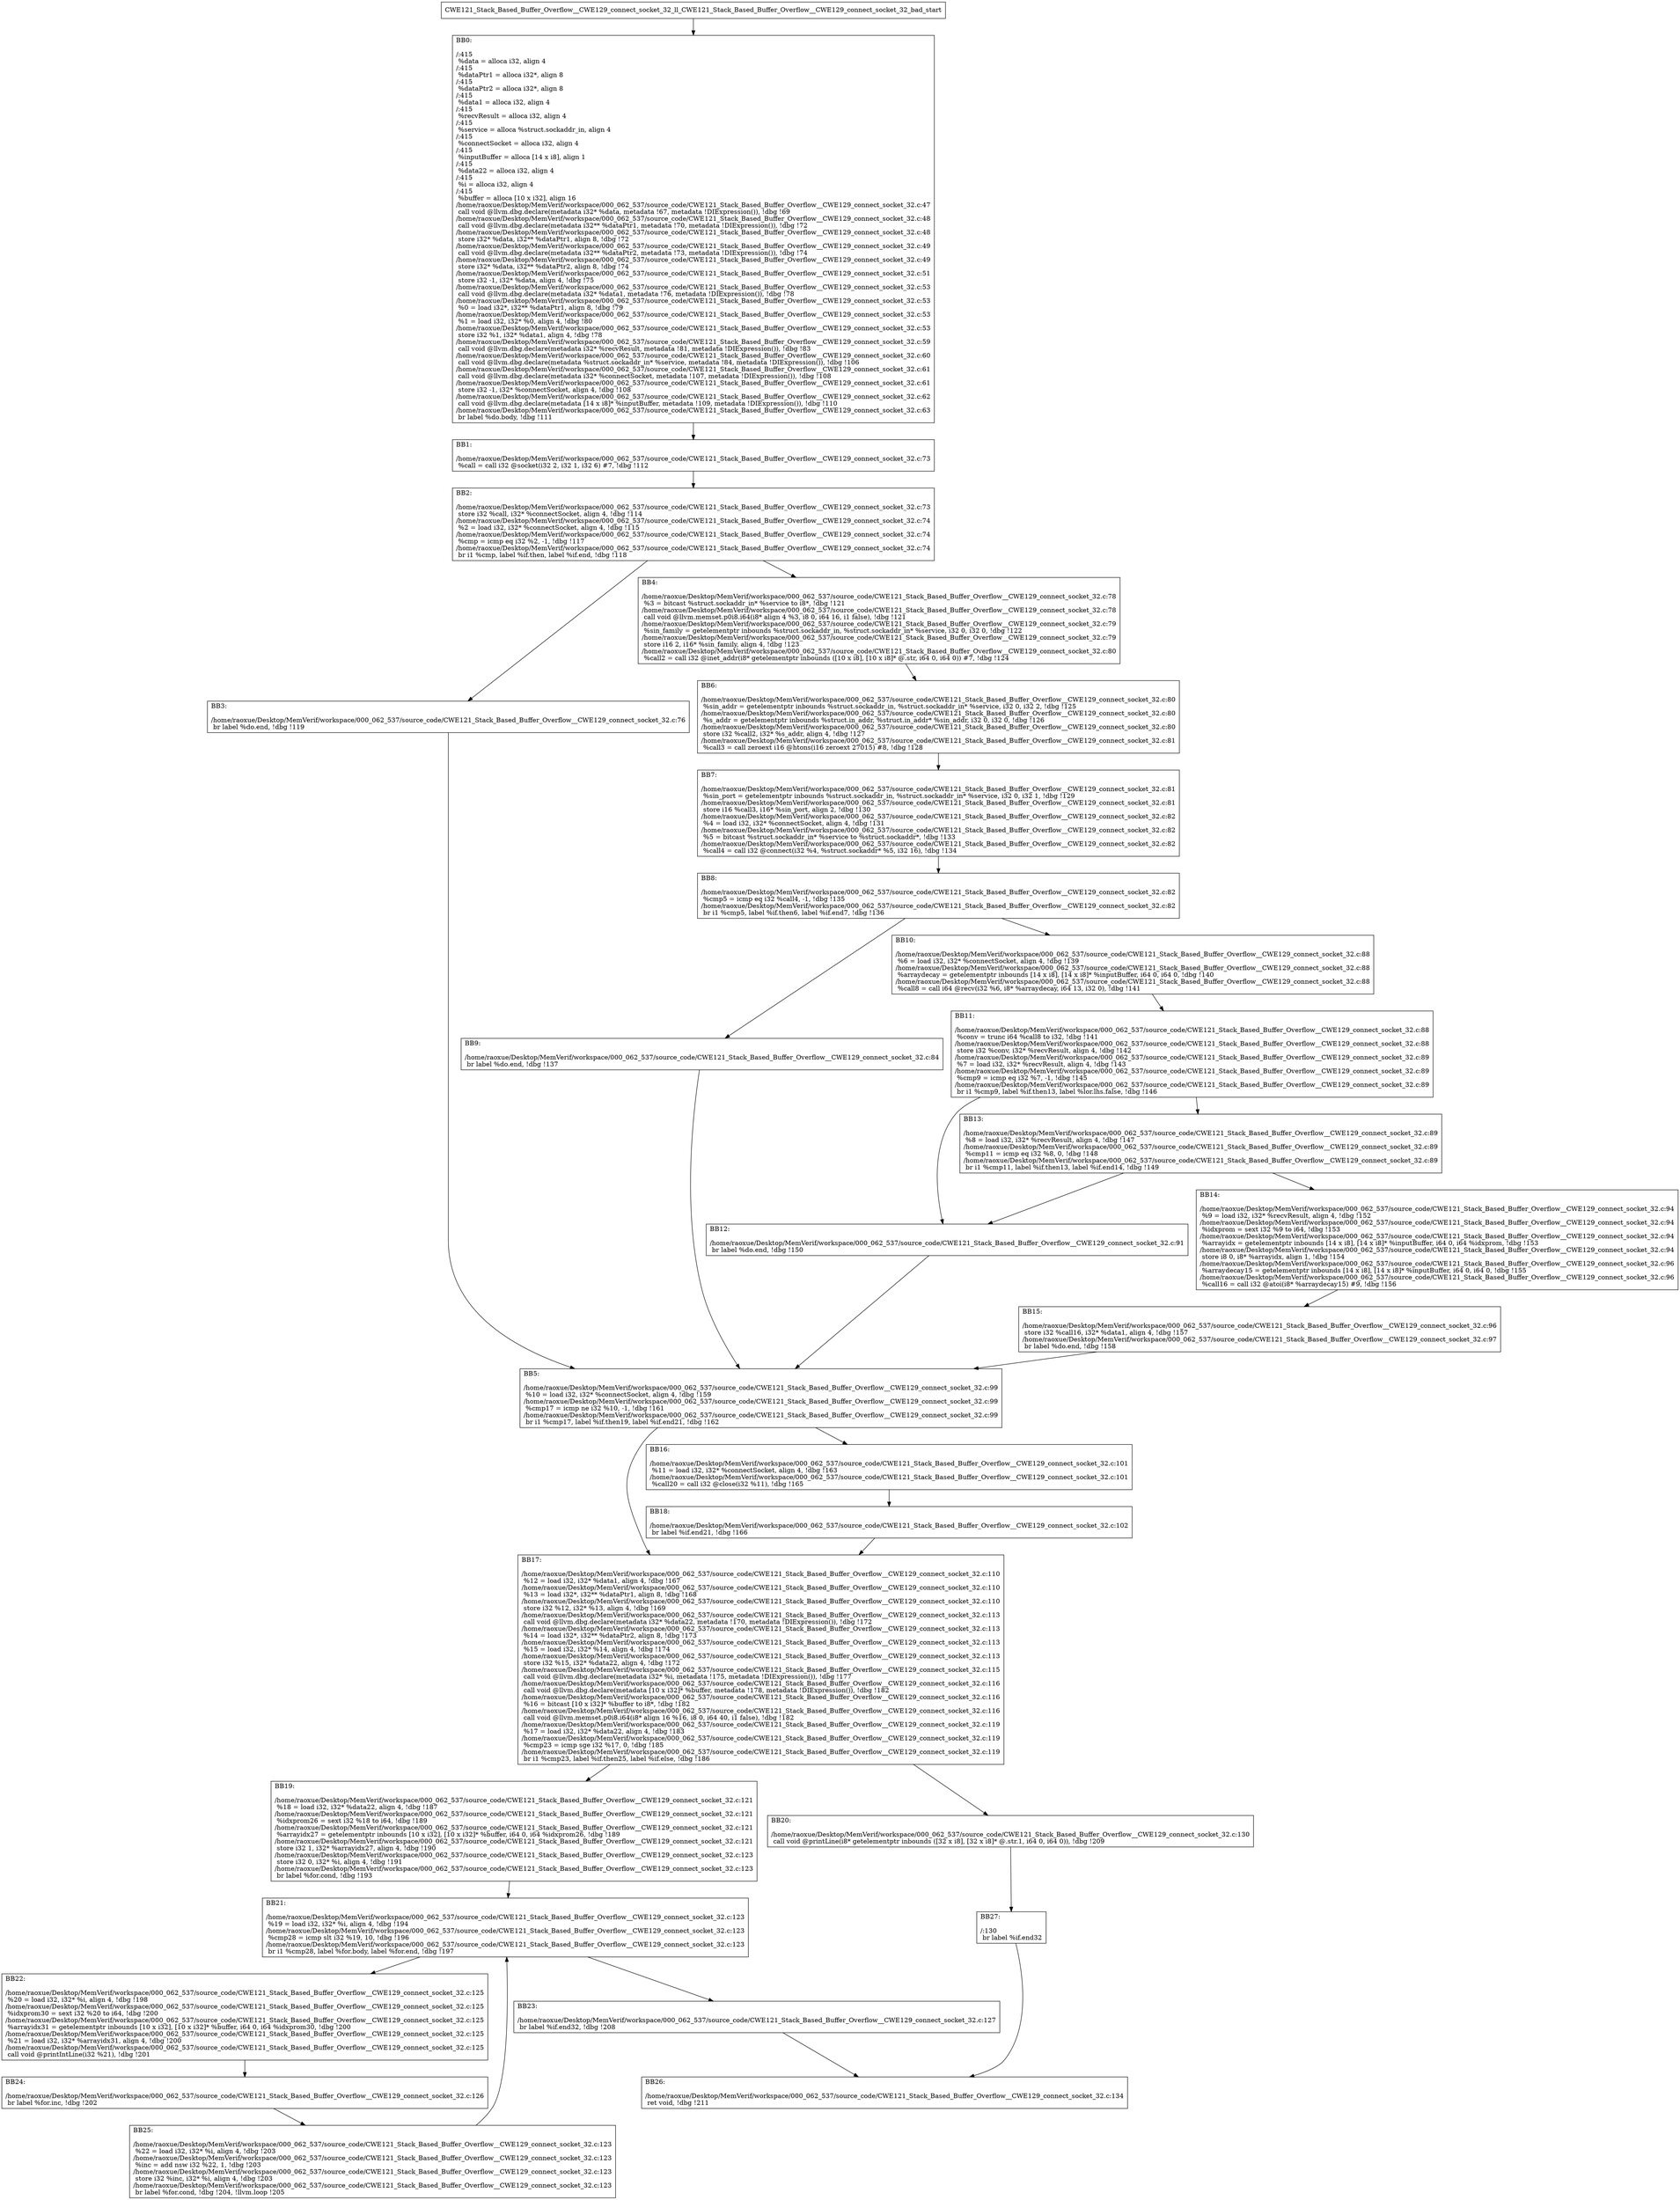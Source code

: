 digraph "CFG for'CWE121_Stack_Based_Buffer_Overflow__CWE129_connect_socket_32_ll_CWE121_Stack_Based_Buffer_Overflow__CWE129_connect_socket_32_bad' function" {
	BBCWE121_Stack_Based_Buffer_Overflow__CWE129_connect_socket_32_ll_CWE121_Stack_Based_Buffer_Overflow__CWE129_connect_socket_32_bad_start[shape=record,label="{CWE121_Stack_Based_Buffer_Overflow__CWE129_connect_socket_32_ll_CWE121_Stack_Based_Buffer_Overflow__CWE129_connect_socket_32_bad_start}"];
	BBCWE121_Stack_Based_Buffer_Overflow__CWE129_connect_socket_32_ll_CWE121_Stack_Based_Buffer_Overflow__CWE129_connect_socket_32_bad_start-> CWE121_Stack_Based_Buffer_Overflow__CWE129_connect_socket_32_ll_CWE121_Stack_Based_Buffer_Overflow__CWE129_connect_socket_32_badBB0;
	CWE121_Stack_Based_Buffer_Overflow__CWE129_connect_socket_32_ll_CWE121_Stack_Based_Buffer_Overflow__CWE129_connect_socket_32_badBB0 [shape=record, label="{BB0:\l\l/:415\l
  %data = alloca i32, align 4\l
/:415\l
  %dataPtr1 = alloca i32*, align 8\l
/:415\l
  %dataPtr2 = alloca i32*, align 8\l
/:415\l
  %data1 = alloca i32, align 4\l
/:415\l
  %recvResult = alloca i32, align 4\l
/:415\l
  %service = alloca %struct.sockaddr_in, align 4\l
/:415\l
  %connectSocket = alloca i32, align 4\l
/:415\l
  %inputBuffer = alloca [14 x i8], align 1\l
/:415\l
  %data22 = alloca i32, align 4\l
/:415\l
  %i = alloca i32, align 4\l
/:415\l
  %buffer = alloca [10 x i32], align 16\l
/home/raoxue/Desktop/MemVerif/workspace/000_062_537/source_code/CWE121_Stack_Based_Buffer_Overflow__CWE129_connect_socket_32.c:47\l
  call void @llvm.dbg.declare(metadata i32* %data, metadata !67, metadata !DIExpression()), !dbg !69\l
/home/raoxue/Desktop/MemVerif/workspace/000_062_537/source_code/CWE121_Stack_Based_Buffer_Overflow__CWE129_connect_socket_32.c:48\l
  call void @llvm.dbg.declare(metadata i32** %dataPtr1, metadata !70, metadata !DIExpression()), !dbg !72\l
/home/raoxue/Desktop/MemVerif/workspace/000_062_537/source_code/CWE121_Stack_Based_Buffer_Overflow__CWE129_connect_socket_32.c:48\l
  store i32* %data, i32** %dataPtr1, align 8, !dbg !72\l
/home/raoxue/Desktop/MemVerif/workspace/000_062_537/source_code/CWE121_Stack_Based_Buffer_Overflow__CWE129_connect_socket_32.c:49\l
  call void @llvm.dbg.declare(metadata i32** %dataPtr2, metadata !73, metadata !DIExpression()), !dbg !74\l
/home/raoxue/Desktop/MemVerif/workspace/000_062_537/source_code/CWE121_Stack_Based_Buffer_Overflow__CWE129_connect_socket_32.c:49\l
  store i32* %data, i32** %dataPtr2, align 8, !dbg !74\l
/home/raoxue/Desktop/MemVerif/workspace/000_062_537/source_code/CWE121_Stack_Based_Buffer_Overflow__CWE129_connect_socket_32.c:51\l
  store i32 -1, i32* %data, align 4, !dbg !75\l
/home/raoxue/Desktop/MemVerif/workspace/000_062_537/source_code/CWE121_Stack_Based_Buffer_Overflow__CWE129_connect_socket_32.c:53\l
  call void @llvm.dbg.declare(metadata i32* %data1, metadata !76, metadata !DIExpression()), !dbg !78\l
/home/raoxue/Desktop/MemVerif/workspace/000_062_537/source_code/CWE121_Stack_Based_Buffer_Overflow__CWE129_connect_socket_32.c:53\l
  %0 = load i32*, i32** %dataPtr1, align 8, !dbg !79\l
/home/raoxue/Desktop/MemVerif/workspace/000_062_537/source_code/CWE121_Stack_Based_Buffer_Overflow__CWE129_connect_socket_32.c:53\l
  %1 = load i32, i32* %0, align 4, !dbg !80\l
/home/raoxue/Desktop/MemVerif/workspace/000_062_537/source_code/CWE121_Stack_Based_Buffer_Overflow__CWE129_connect_socket_32.c:53\l
  store i32 %1, i32* %data1, align 4, !dbg !78\l
/home/raoxue/Desktop/MemVerif/workspace/000_062_537/source_code/CWE121_Stack_Based_Buffer_Overflow__CWE129_connect_socket_32.c:59\l
  call void @llvm.dbg.declare(metadata i32* %recvResult, metadata !81, metadata !DIExpression()), !dbg !83\l
/home/raoxue/Desktop/MemVerif/workspace/000_062_537/source_code/CWE121_Stack_Based_Buffer_Overflow__CWE129_connect_socket_32.c:60\l
  call void @llvm.dbg.declare(metadata %struct.sockaddr_in* %service, metadata !84, metadata !DIExpression()), !dbg !106\l
/home/raoxue/Desktop/MemVerif/workspace/000_062_537/source_code/CWE121_Stack_Based_Buffer_Overflow__CWE129_connect_socket_32.c:61\l
  call void @llvm.dbg.declare(metadata i32* %connectSocket, metadata !107, metadata !DIExpression()), !dbg !108\l
/home/raoxue/Desktop/MemVerif/workspace/000_062_537/source_code/CWE121_Stack_Based_Buffer_Overflow__CWE129_connect_socket_32.c:61\l
  store i32 -1, i32* %connectSocket, align 4, !dbg !108\l
/home/raoxue/Desktop/MemVerif/workspace/000_062_537/source_code/CWE121_Stack_Based_Buffer_Overflow__CWE129_connect_socket_32.c:62\l
  call void @llvm.dbg.declare(metadata [14 x i8]* %inputBuffer, metadata !109, metadata !DIExpression()), !dbg !110\l
/home/raoxue/Desktop/MemVerif/workspace/000_062_537/source_code/CWE121_Stack_Based_Buffer_Overflow__CWE129_connect_socket_32.c:63\l
  br label %do.body, !dbg !111\l
}"];
	CWE121_Stack_Based_Buffer_Overflow__CWE129_connect_socket_32_ll_CWE121_Stack_Based_Buffer_Overflow__CWE129_connect_socket_32_badBB0-> CWE121_Stack_Based_Buffer_Overflow__CWE129_connect_socket_32_ll_CWE121_Stack_Based_Buffer_Overflow__CWE129_connect_socket_32_badBB1;
	CWE121_Stack_Based_Buffer_Overflow__CWE129_connect_socket_32_ll_CWE121_Stack_Based_Buffer_Overflow__CWE129_connect_socket_32_badBB1 [shape=record, label="{BB1:\l\l/home/raoxue/Desktop/MemVerif/workspace/000_062_537/source_code/CWE121_Stack_Based_Buffer_Overflow__CWE129_connect_socket_32.c:73\l
  %call = call i32 @socket(i32 2, i32 1, i32 6) #7, !dbg !112\l
}"];
	CWE121_Stack_Based_Buffer_Overflow__CWE129_connect_socket_32_ll_CWE121_Stack_Based_Buffer_Overflow__CWE129_connect_socket_32_badBB1-> CWE121_Stack_Based_Buffer_Overflow__CWE129_connect_socket_32_ll_CWE121_Stack_Based_Buffer_Overflow__CWE129_connect_socket_32_badBB2;
	CWE121_Stack_Based_Buffer_Overflow__CWE129_connect_socket_32_ll_CWE121_Stack_Based_Buffer_Overflow__CWE129_connect_socket_32_badBB2 [shape=record, label="{BB2:\l\l/home/raoxue/Desktop/MemVerif/workspace/000_062_537/source_code/CWE121_Stack_Based_Buffer_Overflow__CWE129_connect_socket_32.c:73\l
  store i32 %call, i32* %connectSocket, align 4, !dbg !114\l
/home/raoxue/Desktop/MemVerif/workspace/000_062_537/source_code/CWE121_Stack_Based_Buffer_Overflow__CWE129_connect_socket_32.c:74\l
  %2 = load i32, i32* %connectSocket, align 4, !dbg !115\l
/home/raoxue/Desktop/MemVerif/workspace/000_062_537/source_code/CWE121_Stack_Based_Buffer_Overflow__CWE129_connect_socket_32.c:74\l
  %cmp = icmp eq i32 %2, -1, !dbg !117\l
/home/raoxue/Desktop/MemVerif/workspace/000_062_537/source_code/CWE121_Stack_Based_Buffer_Overflow__CWE129_connect_socket_32.c:74\l
  br i1 %cmp, label %if.then, label %if.end, !dbg !118\l
}"];
	CWE121_Stack_Based_Buffer_Overflow__CWE129_connect_socket_32_ll_CWE121_Stack_Based_Buffer_Overflow__CWE129_connect_socket_32_badBB2-> CWE121_Stack_Based_Buffer_Overflow__CWE129_connect_socket_32_ll_CWE121_Stack_Based_Buffer_Overflow__CWE129_connect_socket_32_badBB3;
	CWE121_Stack_Based_Buffer_Overflow__CWE129_connect_socket_32_ll_CWE121_Stack_Based_Buffer_Overflow__CWE129_connect_socket_32_badBB2-> CWE121_Stack_Based_Buffer_Overflow__CWE129_connect_socket_32_ll_CWE121_Stack_Based_Buffer_Overflow__CWE129_connect_socket_32_badBB4;
	CWE121_Stack_Based_Buffer_Overflow__CWE129_connect_socket_32_ll_CWE121_Stack_Based_Buffer_Overflow__CWE129_connect_socket_32_badBB3 [shape=record, label="{BB3:\l\l/home/raoxue/Desktop/MemVerif/workspace/000_062_537/source_code/CWE121_Stack_Based_Buffer_Overflow__CWE129_connect_socket_32.c:76\l
  br label %do.end, !dbg !119\l
}"];
	CWE121_Stack_Based_Buffer_Overflow__CWE129_connect_socket_32_ll_CWE121_Stack_Based_Buffer_Overflow__CWE129_connect_socket_32_badBB3-> CWE121_Stack_Based_Buffer_Overflow__CWE129_connect_socket_32_ll_CWE121_Stack_Based_Buffer_Overflow__CWE129_connect_socket_32_badBB5;
	CWE121_Stack_Based_Buffer_Overflow__CWE129_connect_socket_32_ll_CWE121_Stack_Based_Buffer_Overflow__CWE129_connect_socket_32_badBB4 [shape=record, label="{BB4:\l\l/home/raoxue/Desktop/MemVerif/workspace/000_062_537/source_code/CWE121_Stack_Based_Buffer_Overflow__CWE129_connect_socket_32.c:78\l
  %3 = bitcast %struct.sockaddr_in* %service to i8*, !dbg !121\l
/home/raoxue/Desktop/MemVerif/workspace/000_062_537/source_code/CWE121_Stack_Based_Buffer_Overflow__CWE129_connect_socket_32.c:78\l
  call void @llvm.memset.p0i8.i64(i8* align 4 %3, i8 0, i64 16, i1 false), !dbg !121\l
/home/raoxue/Desktop/MemVerif/workspace/000_062_537/source_code/CWE121_Stack_Based_Buffer_Overflow__CWE129_connect_socket_32.c:79\l
  %sin_family = getelementptr inbounds %struct.sockaddr_in, %struct.sockaddr_in* %service, i32 0, i32 0, !dbg !122\l
/home/raoxue/Desktop/MemVerif/workspace/000_062_537/source_code/CWE121_Stack_Based_Buffer_Overflow__CWE129_connect_socket_32.c:79\l
  store i16 2, i16* %sin_family, align 4, !dbg !123\l
/home/raoxue/Desktop/MemVerif/workspace/000_062_537/source_code/CWE121_Stack_Based_Buffer_Overflow__CWE129_connect_socket_32.c:80\l
  %call2 = call i32 @inet_addr(i8* getelementptr inbounds ([10 x i8], [10 x i8]* @.str, i64 0, i64 0)) #7, !dbg !124\l
}"];
	CWE121_Stack_Based_Buffer_Overflow__CWE129_connect_socket_32_ll_CWE121_Stack_Based_Buffer_Overflow__CWE129_connect_socket_32_badBB4-> CWE121_Stack_Based_Buffer_Overflow__CWE129_connect_socket_32_ll_CWE121_Stack_Based_Buffer_Overflow__CWE129_connect_socket_32_badBB6;
	CWE121_Stack_Based_Buffer_Overflow__CWE129_connect_socket_32_ll_CWE121_Stack_Based_Buffer_Overflow__CWE129_connect_socket_32_badBB6 [shape=record, label="{BB6:\l\l/home/raoxue/Desktop/MemVerif/workspace/000_062_537/source_code/CWE121_Stack_Based_Buffer_Overflow__CWE129_connect_socket_32.c:80\l
  %sin_addr = getelementptr inbounds %struct.sockaddr_in, %struct.sockaddr_in* %service, i32 0, i32 2, !dbg !125\l
/home/raoxue/Desktop/MemVerif/workspace/000_062_537/source_code/CWE121_Stack_Based_Buffer_Overflow__CWE129_connect_socket_32.c:80\l
  %s_addr = getelementptr inbounds %struct.in_addr, %struct.in_addr* %sin_addr, i32 0, i32 0, !dbg !126\l
/home/raoxue/Desktop/MemVerif/workspace/000_062_537/source_code/CWE121_Stack_Based_Buffer_Overflow__CWE129_connect_socket_32.c:80\l
  store i32 %call2, i32* %s_addr, align 4, !dbg !127\l
/home/raoxue/Desktop/MemVerif/workspace/000_062_537/source_code/CWE121_Stack_Based_Buffer_Overflow__CWE129_connect_socket_32.c:81\l
  %call3 = call zeroext i16 @htons(i16 zeroext 27015) #8, !dbg !128\l
}"];
	CWE121_Stack_Based_Buffer_Overflow__CWE129_connect_socket_32_ll_CWE121_Stack_Based_Buffer_Overflow__CWE129_connect_socket_32_badBB6-> CWE121_Stack_Based_Buffer_Overflow__CWE129_connect_socket_32_ll_CWE121_Stack_Based_Buffer_Overflow__CWE129_connect_socket_32_badBB7;
	CWE121_Stack_Based_Buffer_Overflow__CWE129_connect_socket_32_ll_CWE121_Stack_Based_Buffer_Overflow__CWE129_connect_socket_32_badBB7 [shape=record, label="{BB7:\l\l/home/raoxue/Desktop/MemVerif/workspace/000_062_537/source_code/CWE121_Stack_Based_Buffer_Overflow__CWE129_connect_socket_32.c:81\l
  %sin_port = getelementptr inbounds %struct.sockaddr_in, %struct.sockaddr_in* %service, i32 0, i32 1, !dbg !129\l
/home/raoxue/Desktop/MemVerif/workspace/000_062_537/source_code/CWE121_Stack_Based_Buffer_Overflow__CWE129_connect_socket_32.c:81\l
  store i16 %call3, i16* %sin_port, align 2, !dbg !130\l
/home/raoxue/Desktop/MemVerif/workspace/000_062_537/source_code/CWE121_Stack_Based_Buffer_Overflow__CWE129_connect_socket_32.c:82\l
  %4 = load i32, i32* %connectSocket, align 4, !dbg !131\l
/home/raoxue/Desktop/MemVerif/workspace/000_062_537/source_code/CWE121_Stack_Based_Buffer_Overflow__CWE129_connect_socket_32.c:82\l
  %5 = bitcast %struct.sockaddr_in* %service to %struct.sockaddr*, !dbg !133\l
/home/raoxue/Desktop/MemVerif/workspace/000_062_537/source_code/CWE121_Stack_Based_Buffer_Overflow__CWE129_connect_socket_32.c:82\l
  %call4 = call i32 @connect(i32 %4, %struct.sockaddr* %5, i32 16), !dbg !134\l
}"];
	CWE121_Stack_Based_Buffer_Overflow__CWE129_connect_socket_32_ll_CWE121_Stack_Based_Buffer_Overflow__CWE129_connect_socket_32_badBB7-> CWE121_Stack_Based_Buffer_Overflow__CWE129_connect_socket_32_ll_CWE121_Stack_Based_Buffer_Overflow__CWE129_connect_socket_32_badBB8;
	CWE121_Stack_Based_Buffer_Overflow__CWE129_connect_socket_32_ll_CWE121_Stack_Based_Buffer_Overflow__CWE129_connect_socket_32_badBB8 [shape=record, label="{BB8:\l\l/home/raoxue/Desktop/MemVerif/workspace/000_062_537/source_code/CWE121_Stack_Based_Buffer_Overflow__CWE129_connect_socket_32.c:82\l
  %cmp5 = icmp eq i32 %call4, -1, !dbg !135\l
/home/raoxue/Desktop/MemVerif/workspace/000_062_537/source_code/CWE121_Stack_Based_Buffer_Overflow__CWE129_connect_socket_32.c:82\l
  br i1 %cmp5, label %if.then6, label %if.end7, !dbg !136\l
}"];
	CWE121_Stack_Based_Buffer_Overflow__CWE129_connect_socket_32_ll_CWE121_Stack_Based_Buffer_Overflow__CWE129_connect_socket_32_badBB8-> CWE121_Stack_Based_Buffer_Overflow__CWE129_connect_socket_32_ll_CWE121_Stack_Based_Buffer_Overflow__CWE129_connect_socket_32_badBB9;
	CWE121_Stack_Based_Buffer_Overflow__CWE129_connect_socket_32_ll_CWE121_Stack_Based_Buffer_Overflow__CWE129_connect_socket_32_badBB8-> CWE121_Stack_Based_Buffer_Overflow__CWE129_connect_socket_32_ll_CWE121_Stack_Based_Buffer_Overflow__CWE129_connect_socket_32_badBB10;
	CWE121_Stack_Based_Buffer_Overflow__CWE129_connect_socket_32_ll_CWE121_Stack_Based_Buffer_Overflow__CWE129_connect_socket_32_badBB9 [shape=record, label="{BB9:\l\l/home/raoxue/Desktop/MemVerif/workspace/000_062_537/source_code/CWE121_Stack_Based_Buffer_Overflow__CWE129_connect_socket_32.c:84\l
  br label %do.end, !dbg !137\l
}"];
	CWE121_Stack_Based_Buffer_Overflow__CWE129_connect_socket_32_ll_CWE121_Stack_Based_Buffer_Overflow__CWE129_connect_socket_32_badBB9-> CWE121_Stack_Based_Buffer_Overflow__CWE129_connect_socket_32_ll_CWE121_Stack_Based_Buffer_Overflow__CWE129_connect_socket_32_badBB5;
	CWE121_Stack_Based_Buffer_Overflow__CWE129_connect_socket_32_ll_CWE121_Stack_Based_Buffer_Overflow__CWE129_connect_socket_32_badBB10 [shape=record, label="{BB10:\l\l/home/raoxue/Desktop/MemVerif/workspace/000_062_537/source_code/CWE121_Stack_Based_Buffer_Overflow__CWE129_connect_socket_32.c:88\l
  %6 = load i32, i32* %connectSocket, align 4, !dbg !139\l
/home/raoxue/Desktop/MemVerif/workspace/000_062_537/source_code/CWE121_Stack_Based_Buffer_Overflow__CWE129_connect_socket_32.c:88\l
  %arraydecay = getelementptr inbounds [14 x i8], [14 x i8]* %inputBuffer, i64 0, i64 0, !dbg !140\l
/home/raoxue/Desktop/MemVerif/workspace/000_062_537/source_code/CWE121_Stack_Based_Buffer_Overflow__CWE129_connect_socket_32.c:88\l
  %call8 = call i64 @recv(i32 %6, i8* %arraydecay, i64 13, i32 0), !dbg !141\l
}"];
	CWE121_Stack_Based_Buffer_Overflow__CWE129_connect_socket_32_ll_CWE121_Stack_Based_Buffer_Overflow__CWE129_connect_socket_32_badBB10-> CWE121_Stack_Based_Buffer_Overflow__CWE129_connect_socket_32_ll_CWE121_Stack_Based_Buffer_Overflow__CWE129_connect_socket_32_badBB11;
	CWE121_Stack_Based_Buffer_Overflow__CWE129_connect_socket_32_ll_CWE121_Stack_Based_Buffer_Overflow__CWE129_connect_socket_32_badBB11 [shape=record, label="{BB11:\l\l/home/raoxue/Desktop/MemVerif/workspace/000_062_537/source_code/CWE121_Stack_Based_Buffer_Overflow__CWE129_connect_socket_32.c:88\l
  %conv = trunc i64 %call8 to i32, !dbg !141\l
/home/raoxue/Desktop/MemVerif/workspace/000_062_537/source_code/CWE121_Stack_Based_Buffer_Overflow__CWE129_connect_socket_32.c:88\l
  store i32 %conv, i32* %recvResult, align 4, !dbg !142\l
/home/raoxue/Desktop/MemVerif/workspace/000_062_537/source_code/CWE121_Stack_Based_Buffer_Overflow__CWE129_connect_socket_32.c:89\l
  %7 = load i32, i32* %recvResult, align 4, !dbg !143\l
/home/raoxue/Desktop/MemVerif/workspace/000_062_537/source_code/CWE121_Stack_Based_Buffer_Overflow__CWE129_connect_socket_32.c:89\l
  %cmp9 = icmp eq i32 %7, -1, !dbg !145\l
/home/raoxue/Desktop/MemVerif/workspace/000_062_537/source_code/CWE121_Stack_Based_Buffer_Overflow__CWE129_connect_socket_32.c:89\l
  br i1 %cmp9, label %if.then13, label %lor.lhs.false, !dbg !146\l
}"];
	CWE121_Stack_Based_Buffer_Overflow__CWE129_connect_socket_32_ll_CWE121_Stack_Based_Buffer_Overflow__CWE129_connect_socket_32_badBB11-> CWE121_Stack_Based_Buffer_Overflow__CWE129_connect_socket_32_ll_CWE121_Stack_Based_Buffer_Overflow__CWE129_connect_socket_32_badBB12;
	CWE121_Stack_Based_Buffer_Overflow__CWE129_connect_socket_32_ll_CWE121_Stack_Based_Buffer_Overflow__CWE129_connect_socket_32_badBB11-> CWE121_Stack_Based_Buffer_Overflow__CWE129_connect_socket_32_ll_CWE121_Stack_Based_Buffer_Overflow__CWE129_connect_socket_32_badBB13;
	CWE121_Stack_Based_Buffer_Overflow__CWE129_connect_socket_32_ll_CWE121_Stack_Based_Buffer_Overflow__CWE129_connect_socket_32_badBB13 [shape=record, label="{BB13:\l\l/home/raoxue/Desktop/MemVerif/workspace/000_062_537/source_code/CWE121_Stack_Based_Buffer_Overflow__CWE129_connect_socket_32.c:89\l
  %8 = load i32, i32* %recvResult, align 4, !dbg !147\l
/home/raoxue/Desktop/MemVerif/workspace/000_062_537/source_code/CWE121_Stack_Based_Buffer_Overflow__CWE129_connect_socket_32.c:89\l
  %cmp11 = icmp eq i32 %8, 0, !dbg !148\l
/home/raoxue/Desktop/MemVerif/workspace/000_062_537/source_code/CWE121_Stack_Based_Buffer_Overflow__CWE129_connect_socket_32.c:89\l
  br i1 %cmp11, label %if.then13, label %if.end14, !dbg !149\l
}"];
	CWE121_Stack_Based_Buffer_Overflow__CWE129_connect_socket_32_ll_CWE121_Stack_Based_Buffer_Overflow__CWE129_connect_socket_32_badBB13-> CWE121_Stack_Based_Buffer_Overflow__CWE129_connect_socket_32_ll_CWE121_Stack_Based_Buffer_Overflow__CWE129_connect_socket_32_badBB12;
	CWE121_Stack_Based_Buffer_Overflow__CWE129_connect_socket_32_ll_CWE121_Stack_Based_Buffer_Overflow__CWE129_connect_socket_32_badBB13-> CWE121_Stack_Based_Buffer_Overflow__CWE129_connect_socket_32_ll_CWE121_Stack_Based_Buffer_Overflow__CWE129_connect_socket_32_badBB14;
	CWE121_Stack_Based_Buffer_Overflow__CWE129_connect_socket_32_ll_CWE121_Stack_Based_Buffer_Overflow__CWE129_connect_socket_32_badBB12 [shape=record, label="{BB12:\l\l/home/raoxue/Desktop/MemVerif/workspace/000_062_537/source_code/CWE121_Stack_Based_Buffer_Overflow__CWE129_connect_socket_32.c:91\l
  br label %do.end, !dbg !150\l
}"];
	CWE121_Stack_Based_Buffer_Overflow__CWE129_connect_socket_32_ll_CWE121_Stack_Based_Buffer_Overflow__CWE129_connect_socket_32_badBB12-> CWE121_Stack_Based_Buffer_Overflow__CWE129_connect_socket_32_ll_CWE121_Stack_Based_Buffer_Overflow__CWE129_connect_socket_32_badBB5;
	CWE121_Stack_Based_Buffer_Overflow__CWE129_connect_socket_32_ll_CWE121_Stack_Based_Buffer_Overflow__CWE129_connect_socket_32_badBB14 [shape=record, label="{BB14:\l\l/home/raoxue/Desktop/MemVerif/workspace/000_062_537/source_code/CWE121_Stack_Based_Buffer_Overflow__CWE129_connect_socket_32.c:94\l
  %9 = load i32, i32* %recvResult, align 4, !dbg !152\l
/home/raoxue/Desktop/MemVerif/workspace/000_062_537/source_code/CWE121_Stack_Based_Buffer_Overflow__CWE129_connect_socket_32.c:94\l
  %idxprom = sext i32 %9 to i64, !dbg !153\l
/home/raoxue/Desktop/MemVerif/workspace/000_062_537/source_code/CWE121_Stack_Based_Buffer_Overflow__CWE129_connect_socket_32.c:94\l
  %arrayidx = getelementptr inbounds [14 x i8], [14 x i8]* %inputBuffer, i64 0, i64 %idxprom, !dbg !153\l
/home/raoxue/Desktop/MemVerif/workspace/000_062_537/source_code/CWE121_Stack_Based_Buffer_Overflow__CWE129_connect_socket_32.c:94\l
  store i8 0, i8* %arrayidx, align 1, !dbg !154\l
/home/raoxue/Desktop/MemVerif/workspace/000_062_537/source_code/CWE121_Stack_Based_Buffer_Overflow__CWE129_connect_socket_32.c:96\l
  %arraydecay15 = getelementptr inbounds [14 x i8], [14 x i8]* %inputBuffer, i64 0, i64 0, !dbg !155\l
/home/raoxue/Desktop/MemVerif/workspace/000_062_537/source_code/CWE121_Stack_Based_Buffer_Overflow__CWE129_connect_socket_32.c:96\l
  %call16 = call i32 @atoi(i8* %arraydecay15) #9, !dbg !156\l
}"];
	CWE121_Stack_Based_Buffer_Overflow__CWE129_connect_socket_32_ll_CWE121_Stack_Based_Buffer_Overflow__CWE129_connect_socket_32_badBB14-> CWE121_Stack_Based_Buffer_Overflow__CWE129_connect_socket_32_ll_CWE121_Stack_Based_Buffer_Overflow__CWE129_connect_socket_32_badBB15;
	CWE121_Stack_Based_Buffer_Overflow__CWE129_connect_socket_32_ll_CWE121_Stack_Based_Buffer_Overflow__CWE129_connect_socket_32_badBB15 [shape=record, label="{BB15:\l\l/home/raoxue/Desktop/MemVerif/workspace/000_062_537/source_code/CWE121_Stack_Based_Buffer_Overflow__CWE129_connect_socket_32.c:96\l
  store i32 %call16, i32* %data1, align 4, !dbg !157\l
/home/raoxue/Desktop/MemVerif/workspace/000_062_537/source_code/CWE121_Stack_Based_Buffer_Overflow__CWE129_connect_socket_32.c:97\l
  br label %do.end, !dbg !158\l
}"];
	CWE121_Stack_Based_Buffer_Overflow__CWE129_connect_socket_32_ll_CWE121_Stack_Based_Buffer_Overflow__CWE129_connect_socket_32_badBB15-> CWE121_Stack_Based_Buffer_Overflow__CWE129_connect_socket_32_ll_CWE121_Stack_Based_Buffer_Overflow__CWE129_connect_socket_32_badBB5;
	CWE121_Stack_Based_Buffer_Overflow__CWE129_connect_socket_32_ll_CWE121_Stack_Based_Buffer_Overflow__CWE129_connect_socket_32_badBB5 [shape=record, label="{BB5:\l\l/home/raoxue/Desktop/MemVerif/workspace/000_062_537/source_code/CWE121_Stack_Based_Buffer_Overflow__CWE129_connect_socket_32.c:99\l
  %10 = load i32, i32* %connectSocket, align 4, !dbg !159\l
/home/raoxue/Desktop/MemVerif/workspace/000_062_537/source_code/CWE121_Stack_Based_Buffer_Overflow__CWE129_connect_socket_32.c:99\l
  %cmp17 = icmp ne i32 %10, -1, !dbg !161\l
/home/raoxue/Desktop/MemVerif/workspace/000_062_537/source_code/CWE121_Stack_Based_Buffer_Overflow__CWE129_connect_socket_32.c:99\l
  br i1 %cmp17, label %if.then19, label %if.end21, !dbg !162\l
}"];
	CWE121_Stack_Based_Buffer_Overflow__CWE129_connect_socket_32_ll_CWE121_Stack_Based_Buffer_Overflow__CWE129_connect_socket_32_badBB5-> CWE121_Stack_Based_Buffer_Overflow__CWE129_connect_socket_32_ll_CWE121_Stack_Based_Buffer_Overflow__CWE129_connect_socket_32_badBB16;
	CWE121_Stack_Based_Buffer_Overflow__CWE129_connect_socket_32_ll_CWE121_Stack_Based_Buffer_Overflow__CWE129_connect_socket_32_badBB5-> CWE121_Stack_Based_Buffer_Overflow__CWE129_connect_socket_32_ll_CWE121_Stack_Based_Buffer_Overflow__CWE129_connect_socket_32_badBB17;
	CWE121_Stack_Based_Buffer_Overflow__CWE129_connect_socket_32_ll_CWE121_Stack_Based_Buffer_Overflow__CWE129_connect_socket_32_badBB16 [shape=record, label="{BB16:\l\l/home/raoxue/Desktop/MemVerif/workspace/000_062_537/source_code/CWE121_Stack_Based_Buffer_Overflow__CWE129_connect_socket_32.c:101\l
  %11 = load i32, i32* %connectSocket, align 4, !dbg !163\l
/home/raoxue/Desktop/MemVerif/workspace/000_062_537/source_code/CWE121_Stack_Based_Buffer_Overflow__CWE129_connect_socket_32.c:101\l
  %call20 = call i32 @close(i32 %11), !dbg !165\l
}"];
	CWE121_Stack_Based_Buffer_Overflow__CWE129_connect_socket_32_ll_CWE121_Stack_Based_Buffer_Overflow__CWE129_connect_socket_32_badBB16-> CWE121_Stack_Based_Buffer_Overflow__CWE129_connect_socket_32_ll_CWE121_Stack_Based_Buffer_Overflow__CWE129_connect_socket_32_badBB18;
	CWE121_Stack_Based_Buffer_Overflow__CWE129_connect_socket_32_ll_CWE121_Stack_Based_Buffer_Overflow__CWE129_connect_socket_32_badBB18 [shape=record, label="{BB18:\l\l/home/raoxue/Desktop/MemVerif/workspace/000_062_537/source_code/CWE121_Stack_Based_Buffer_Overflow__CWE129_connect_socket_32.c:102\l
  br label %if.end21, !dbg !166\l
}"];
	CWE121_Stack_Based_Buffer_Overflow__CWE129_connect_socket_32_ll_CWE121_Stack_Based_Buffer_Overflow__CWE129_connect_socket_32_badBB18-> CWE121_Stack_Based_Buffer_Overflow__CWE129_connect_socket_32_ll_CWE121_Stack_Based_Buffer_Overflow__CWE129_connect_socket_32_badBB17;
	CWE121_Stack_Based_Buffer_Overflow__CWE129_connect_socket_32_ll_CWE121_Stack_Based_Buffer_Overflow__CWE129_connect_socket_32_badBB17 [shape=record, label="{BB17:\l\l/home/raoxue/Desktop/MemVerif/workspace/000_062_537/source_code/CWE121_Stack_Based_Buffer_Overflow__CWE129_connect_socket_32.c:110\l
  %12 = load i32, i32* %data1, align 4, !dbg !167\l
/home/raoxue/Desktop/MemVerif/workspace/000_062_537/source_code/CWE121_Stack_Based_Buffer_Overflow__CWE129_connect_socket_32.c:110\l
  %13 = load i32*, i32** %dataPtr1, align 8, !dbg !168\l
/home/raoxue/Desktop/MemVerif/workspace/000_062_537/source_code/CWE121_Stack_Based_Buffer_Overflow__CWE129_connect_socket_32.c:110\l
  store i32 %12, i32* %13, align 4, !dbg !169\l
/home/raoxue/Desktop/MemVerif/workspace/000_062_537/source_code/CWE121_Stack_Based_Buffer_Overflow__CWE129_connect_socket_32.c:113\l
  call void @llvm.dbg.declare(metadata i32* %data22, metadata !170, metadata !DIExpression()), !dbg !172\l
/home/raoxue/Desktop/MemVerif/workspace/000_062_537/source_code/CWE121_Stack_Based_Buffer_Overflow__CWE129_connect_socket_32.c:113\l
  %14 = load i32*, i32** %dataPtr2, align 8, !dbg !173\l
/home/raoxue/Desktop/MemVerif/workspace/000_062_537/source_code/CWE121_Stack_Based_Buffer_Overflow__CWE129_connect_socket_32.c:113\l
  %15 = load i32, i32* %14, align 4, !dbg !174\l
/home/raoxue/Desktop/MemVerif/workspace/000_062_537/source_code/CWE121_Stack_Based_Buffer_Overflow__CWE129_connect_socket_32.c:113\l
  store i32 %15, i32* %data22, align 4, !dbg !172\l
/home/raoxue/Desktop/MemVerif/workspace/000_062_537/source_code/CWE121_Stack_Based_Buffer_Overflow__CWE129_connect_socket_32.c:115\l
  call void @llvm.dbg.declare(metadata i32* %i, metadata !175, metadata !DIExpression()), !dbg !177\l
/home/raoxue/Desktop/MemVerif/workspace/000_062_537/source_code/CWE121_Stack_Based_Buffer_Overflow__CWE129_connect_socket_32.c:116\l
  call void @llvm.dbg.declare(metadata [10 x i32]* %buffer, metadata !178, metadata !DIExpression()), !dbg !182\l
/home/raoxue/Desktop/MemVerif/workspace/000_062_537/source_code/CWE121_Stack_Based_Buffer_Overflow__CWE129_connect_socket_32.c:116\l
  %16 = bitcast [10 x i32]* %buffer to i8*, !dbg !182\l
/home/raoxue/Desktop/MemVerif/workspace/000_062_537/source_code/CWE121_Stack_Based_Buffer_Overflow__CWE129_connect_socket_32.c:116\l
  call void @llvm.memset.p0i8.i64(i8* align 16 %16, i8 0, i64 40, i1 false), !dbg !182\l
/home/raoxue/Desktop/MemVerif/workspace/000_062_537/source_code/CWE121_Stack_Based_Buffer_Overflow__CWE129_connect_socket_32.c:119\l
  %17 = load i32, i32* %data22, align 4, !dbg !183\l
/home/raoxue/Desktop/MemVerif/workspace/000_062_537/source_code/CWE121_Stack_Based_Buffer_Overflow__CWE129_connect_socket_32.c:119\l
  %cmp23 = icmp sge i32 %17, 0, !dbg !185\l
/home/raoxue/Desktop/MemVerif/workspace/000_062_537/source_code/CWE121_Stack_Based_Buffer_Overflow__CWE129_connect_socket_32.c:119\l
  br i1 %cmp23, label %if.then25, label %if.else, !dbg !186\l
}"];
	CWE121_Stack_Based_Buffer_Overflow__CWE129_connect_socket_32_ll_CWE121_Stack_Based_Buffer_Overflow__CWE129_connect_socket_32_badBB17-> CWE121_Stack_Based_Buffer_Overflow__CWE129_connect_socket_32_ll_CWE121_Stack_Based_Buffer_Overflow__CWE129_connect_socket_32_badBB19;
	CWE121_Stack_Based_Buffer_Overflow__CWE129_connect_socket_32_ll_CWE121_Stack_Based_Buffer_Overflow__CWE129_connect_socket_32_badBB17-> CWE121_Stack_Based_Buffer_Overflow__CWE129_connect_socket_32_ll_CWE121_Stack_Based_Buffer_Overflow__CWE129_connect_socket_32_badBB20;
	CWE121_Stack_Based_Buffer_Overflow__CWE129_connect_socket_32_ll_CWE121_Stack_Based_Buffer_Overflow__CWE129_connect_socket_32_badBB19 [shape=record, label="{BB19:\l\l/home/raoxue/Desktop/MemVerif/workspace/000_062_537/source_code/CWE121_Stack_Based_Buffer_Overflow__CWE129_connect_socket_32.c:121\l
  %18 = load i32, i32* %data22, align 4, !dbg !187\l
/home/raoxue/Desktop/MemVerif/workspace/000_062_537/source_code/CWE121_Stack_Based_Buffer_Overflow__CWE129_connect_socket_32.c:121\l
  %idxprom26 = sext i32 %18 to i64, !dbg !189\l
/home/raoxue/Desktop/MemVerif/workspace/000_062_537/source_code/CWE121_Stack_Based_Buffer_Overflow__CWE129_connect_socket_32.c:121\l
  %arrayidx27 = getelementptr inbounds [10 x i32], [10 x i32]* %buffer, i64 0, i64 %idxprom26, !dbg !189\l
/home/raoxue/Desktop/MemVerif/workspace/000_062_537/source_code/CWE121_Stack_Based_Buffer_Overflow__CWE129_connect_socket_32.c:121\l
  store i32 1, i32* %arrayidx27, align 4, !dbg !190\l
/home/raoxue/Desktop/MemVerif/workspace/000_062_537/source_code/CWE121_Stack_Based_Buffer_Overflow__CWE129_connect_socket_32.c:123\l
  store i32 0, i32* %i, align 4, !dbg !191\l
/home/raoxue/Desktop/MemVerif/workspace/000_062_537/source_code/CWE121_Stack_Based_Buffer_Overflow__CWE129_connect_socket_32.c:123\l
  br label %for.cond, !dbg !193\l
}"];
	CWE121_Stack_Based_Buffer_Overflow__CWE129_connect_socket_32_ll_CWE121_Stack_Based_Buffer_Overflow__CWE129_connect_socket_32_badBB19-> CWE121_Stack_Based_Buffer_Overflow__CWE129_connect_socket_32_ll_CWE121_Stack_Based_Buffer_Overflow__CWE129_connect_socket_32_badBB21;
	CWE121_Stack_Based_Buffer_Overflow__CWE129_connect_socket_32_ll_CWE121_Stack_Based_Buffer_Overflow__CWE129_connect_socket_32_badBB21 [shape=record, label="{BB21:\l\l/home/raoxue/Desktop/MemVerif/workspace/000_062_537/source_code/CWE121_Stack_Based_Buffer_Overflow__CWE129_connect_socket_32.c:123\l
  %19 = load i32, i32* %i, align 4, !dbg !194\l
/home/raoxue/Desktop/MemVerif/workspace/000_062_537/source_code/CWE121_Stack_Based_Buffer_Overflow__CWE129_connect_socket_32.c:123\l
  %cmp28 = icmp slt i32 %19, 10, !dbg !196\l
/home/raoxue/Desktop/MemVerif/workspace/000_062_537/source_code/CWE121_Stack_Based_Buffer_Overflow__CWE129_connect_socket_32.c:123\l
  br i1 %cmp28, label %for.body, label %for.end, !dbg !197\l
}"];
	CWE121_Stack_Based_Buffer_Overflow__CWE129_connect_socket_32_ll_CWE121_Stack_Based_Buffer_Overflow__CWE129_connect_socket_32_badBB21-> CWE121_Stack_Based_Buffer_Overflow__CWE129_connect_socket_32_ll_CWE121_Stack_Based_Buffer_Overflow__CWE129_connect_socket_32_badBB22;
	CWE121_Stack_Based_Buffer_Overflow__CWE129_connect_socket_32_ll_CWE121_Stack_Based_Buffer_Overflow__CWE129_connect_socket_32_badBB21-> CWE121_Stack_Based_Buffer_Overflow__CWE129_connect_socket_32_ll_CWE121_Stack_Based_Buffer_Overflow__CWE129_connect_socket_32_badBB23;
	CWE121_Stack_Based_Buffer_Overflow__CWE129_connect_socket_32_ll_CWE121_Stack_Based_Buffer_Overflow__CWE129_connect_socket_32_badBB22 [shape=record, label="{BB22:\l\l/home/raoxue/Desktop/MemVerif/workspace/000_062_537/source_code/CWE121_Stack_Based_Buffer_Overflow__CWE129_connect_socket_32.c:125\l
  %20 = load i32, i32* %i, align 4, !dbg !198\l
/home/raoxue/Desktop/MemVerif/workspace/000_062_537/source_code/CWE121_Stack_Based_Buffer_Overflow__CWE129_connect_socket_32.c:125\l
  %idxprom30 = sext i32 %20 to i64, !dbg !200\l
/home/raoxue/Desktop/MemVerif/workspace/000_062_537/source_code/CWE121_Stack_Based_Buffer_Overflow__CWE129_connect_socket_32.c:125\l
  %arrayidx31 = getelementptr inbounds [10 x i32], [10 x i32]* %buffer, i64 0, i64 %idxprom30, !dbg !200\l
/home/raoxue/Desktop/MemVerif/workspace/000_062_537/source_code/CWE121_Stack_Based_Buffer_Overflow__CWE129_connect_socket_32.c:125\l
  %21 = load i32, i32* %arrayidx31, align 4, !dbg !200\l
/home/raoxue/Desktop/MemVerif/workspace/000_062_537/source_code/CWE121_Stack_Based_Buffer_Overflow__CWE129_connect_socket_32.c:125\l
  call void @printIntLine(i32 %21), !dbg !201\l
}"];
	CWE121_Stack_Based_Buffer_Overflow__CWE129_connect_socket_32_ll_CWE121_Stack_Based_Buffer_Overflow__CWE129_connect_socket_32_badBB22-> CWE121_Stack_Based_Buffer_Overflow__CWE129_connect_socket_32_ll_CWE121_Stack_Based_Buffer_Overflow__CWE129_connect_socket_32_badBB24;
	CWE121_Stack_Based_Buffer_Overflow__CWE129_connect_socket_32_ll_CWE121_Stack_Based_Buffer_Overflow__CWE129_connect_socket_32_badBB24 [shape=record, label="{BB24:\l\l/home/raoxue/Desktop/MemVerif/workspace/000_062_537/source_code/CWE121_Stack_Based_Buffer_Overflow__CWE129_connect_socket_32.c:126\l
  br label %for.inc, !dbg !202\l
}"];
	CWE121_Stack_Based_Buffer_Overflow__CWE129_connect_socket_32_ll_CWE121_Stack_Based_Buffer_Overflow__CWE129_connect_socket_32_badBB24-> CWE121_Stack_Based_Buffer_Overflow__CWE129_connect_socket_32_ll_CWE121_Stack_Based_Buffer_Overflow__CWE129_connect_socket_32_badBB25;
	CWE121_Stack_Based_Buffer_Overflow__CWE129_connect_socket_32_ll_CWE121_Stack_Based_Buffer_Overflow__CWE129_connect_socket_32_badBB25 [shape=record, label="{BB25:\l\l/home/raoxue/Desktop/MemVerif/workspace/000_062_537/source_code/CWE121_Stack_Based_Buffer_Overflow__CWE129_connect_socket_32.c:123\l
  %22 = load i32, i32* %i, align 4, !dbg !203\l
/home/raoxue/Desktop/MemVerif/workspace/000_062_537/source_code/CWE121_Stack_Based_Buffer_Overflow__CWE129_connect_socket_32.c:123\l
  %inc = add nsw i32 %22, 1, !dbg !203\l
/home/raoxue/Desktop/MemVerif/workspace/000_062_537/source_code/CWE121_Stack_Based_Buffer_Overflow__CWE129_connect_socket_32.c:123\l
  store i32 %inc, i32* %i, align 4, !dbg !203\l
/home/raoxue/Desktop/MemVerif/workspace/000_062_537/source_code/CWE121_Stack_Based_Buffer_Overflow__CWE129_connect_socket_32.c:123\l
  br label %for.cond, !dbg !204, !llvm.loop !205\l
}"];
	CWE121_Stack_Based_Buffer_Overflow__CWE129_connect_socket_32_ll_CWE121_Stack_Based_Buffer_Overflow__CWE129_connect_socket_32_badBB25-> CWE121_Stack_Based_Buffer_Overflow__CWE129_connect_socket_32_ll_CWE121_Stack_Based_Buffer_Overflow__CWE129_connect_socket_32_badBB21;
	CWE121_Stack_Based_Buffer_Overflow__CWE129_connect_socket_32_ll_CWE121_Stack_Based_Buffer_Overflow__CWE129_connect_socket_32_badBB23 [shape=record, label="{BB23:\l\l/home/raoxue/Desktop/MemVerif/workspace/000_062_537/source_code/CWE121_Stack_Based_Buffer_Overflow__CWE129_connect_socket_32.c:127\l
  br label %if.end32, !dbg !208\l
}"];
	CWE121_Stack_Based_Buffer_Overflow__CWE129_connect_socket_32_ll_CWE121_Stack_Based_Buffer_Overflow__CWE129_connect_socket_32_badBB23-> CWE121_Stack_Based_Buffer_Overflow__CWE129_connect_socket_32_ll_CWE121_Stack_Based_Buffer_Overflow__CWE129_connect_socket_32_badBB26;
	CWE121_Stack_Based_Buffer_Overflow__CWE129_connect_socket_32_ll_CWE121_Stack_Based_Buffer_Overflow__CWE129_connect_socket_32_badBB20 [shape=record, label="{BB20:\l\l/home/raoxue/Desktop/MemVerif/workspace/000_062_537/source_code/CWE121_Stack_Based_Buffer_Overflow__CWE129_connect_socket_32.c:130\l
  call void @printLine(i8* getelementptr inbounds ([32 x i8], [32 x i8]* @.str.1, i64 0, i64 0)), !dbg !209\l
}"];
	CWE121_Stack_Based_Buffer_Overflow__CWE129_connect_socket_32_ll_CWE121_Stack_Based_Buffer_Overflow__CWE129_connect_socket_32_badBB20-> CWE121_Stack_Based_Buffer_Overflow__CWE129_connect_socket_32_ll_CWE121_Stack_Based_Buffer_Overflow__CWE129_connect_socket_32_badBB27;
	CWE121_Stack_Based_Buffer_Overflow__CWE129_connect_socket_32_ll_CWE121_Stack_Based_Buffer_Overflow__CWE129_connect_socket_32_badBB27 [shape=record, label="{BB27:\l\l/:130\l
  br label %if.end32\l
}"];
	CWE121_Stack_Based_Buffer_Overflow__CWE129_connect_socket_32_ll_CWE121_Stack_Based_Buffer_Overflow__CWE129_connect_socket_32_badBB27-> CWE121_Stack_Based_Buffer_Overflow__CWE129_connect_socket_32_ll_CWE121_Stack_Based_Buffer_Overflow__CWE129_connect_socket_32_badBB26;
	CWE121_Stack_Based_Buffer_Overflow__CWE129_connect_socket_32_ll_CWE121_Stack_Based_Buffer_Overflow__CWE129_connect_socket_32_badBB26 [shape=record, label="{BB26:\l\l/home/raoxue/Desktop/MemVerif/workspace/000_062_537/source_code/CWE121_Stack_Based_Buffer_Overflow__CWE129_connect_socket_32.c:134\l
  ret void, !dbg !211\l
}"];
}
